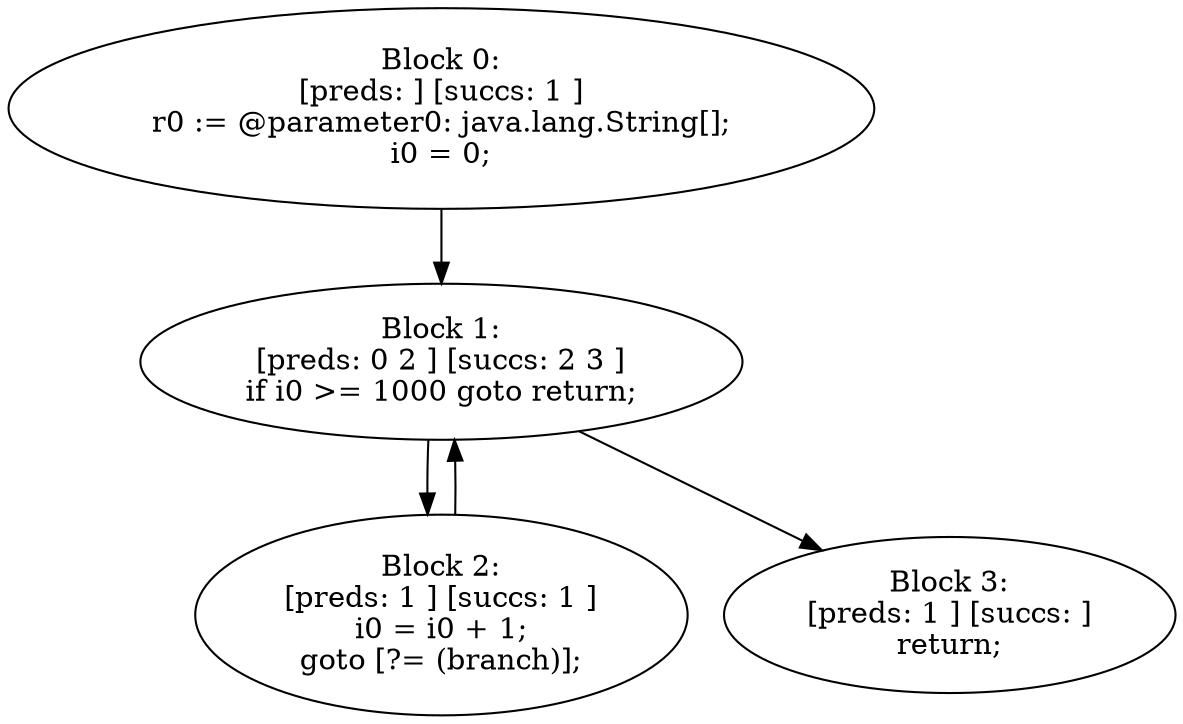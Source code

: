 digraph "unitGraph" {
    "Block 0:
[preds: ] [succs: 1 ]
r0 := @parameter0: java.lang.String[];
i0 = 0;
"
    "Block 1:
[preds: 0 2 ] [succs: 2 3 ]
if i0 >= 1000 goto return;
"
    "Block 2:
[preds: 1 ] [succs: 1 ]
i0 = i0 + 1;
goto [?= (branch)];
"
    "Block 3:
[preds: 1 ] [succs: ]
return;
"
    "Block 0:
[preds: ] [succs: 1 ]
r0 := @parameter0: java.lang.String[];
i0 = 0;
"->"Block 1:
[preds: 0 2 ] [succs: 2 3 ]
if i0 >= 1000 goto return;
";
    "Block 1:
[preds: 0 2 ] [succs: 2 3 ]
if i0 >= 1000 goto return;
"->"Block 2:
[preds: 1 ] [succs: 1 ]
i0 = i0 + 1;
goto [?= (branch)];
";
    "Block 1:
[preds: 0 2 ] [succs: 2 3 ]
if i0 >= 1000 goto return;
"->"Block 3:
[preds: 1 ] [succs: ]
return;
";
    "Block 2:
[preds: 1 ] [succs: 1 ]
i0 = i0 + 1;
goto [?= (branch)];
"->"Block 1:
[preds: 0 2 ] [succs: 2 3 ]
if i0 >= 1000 goto return;
";
}
